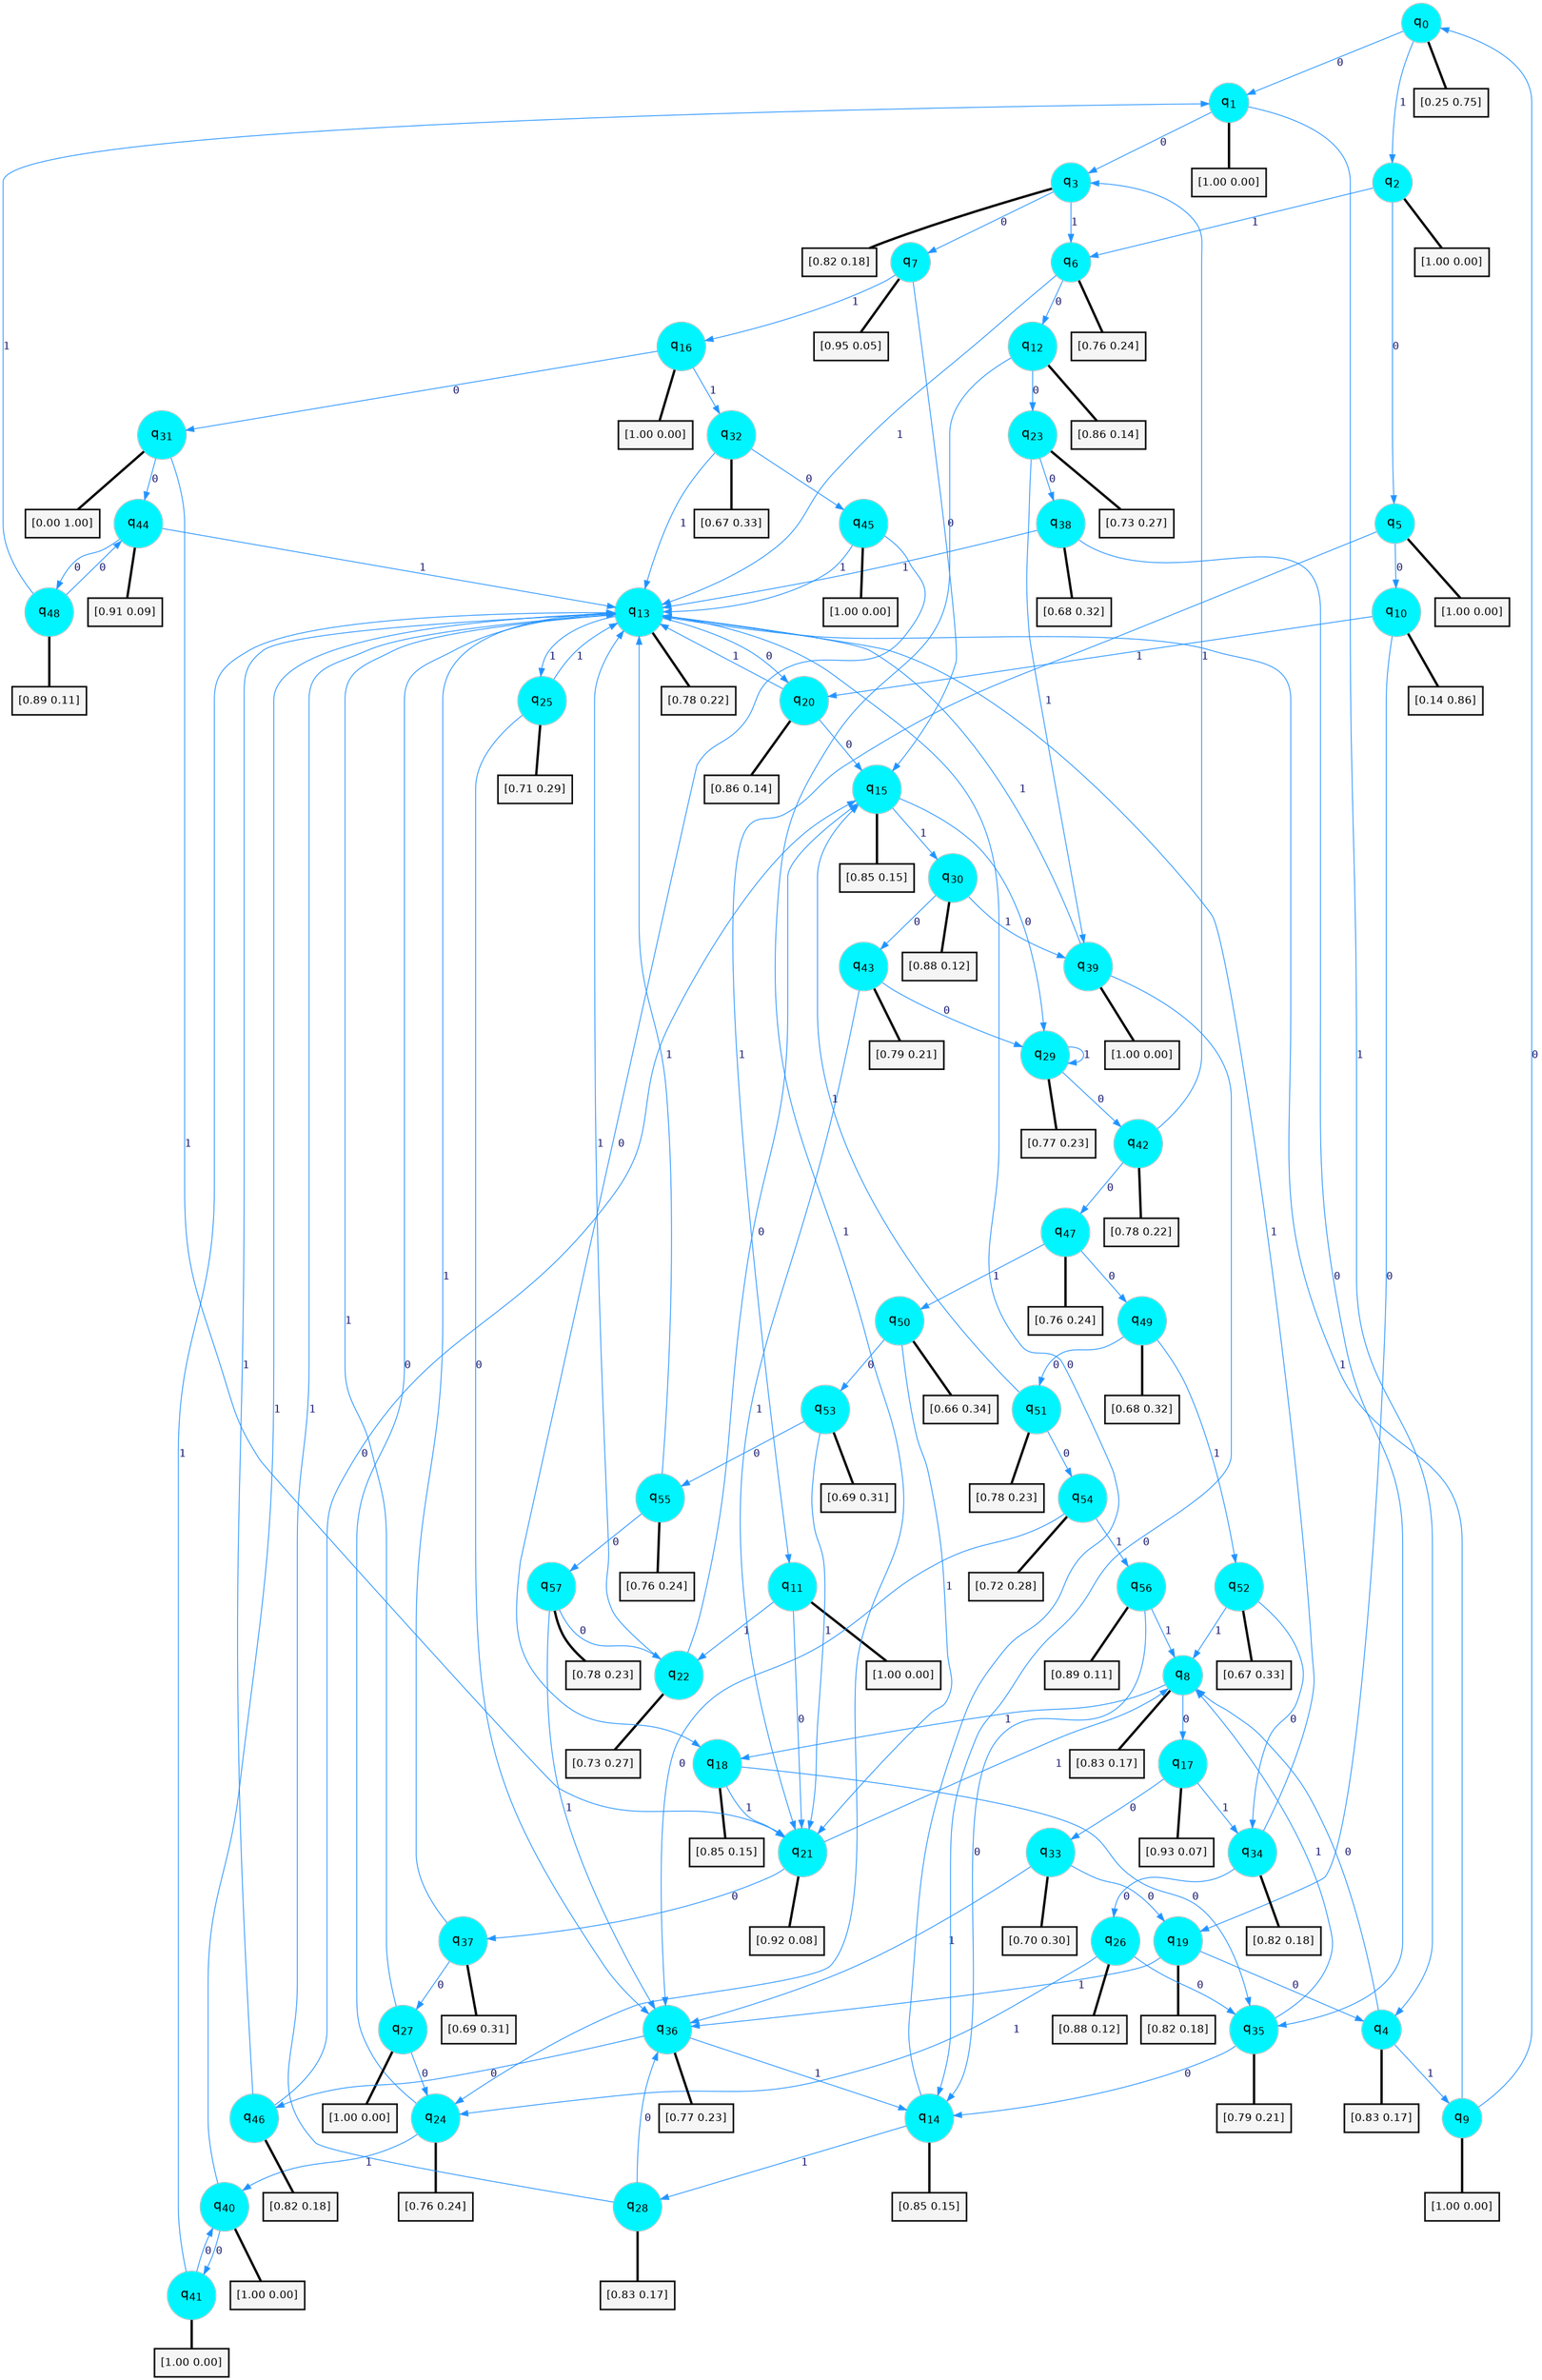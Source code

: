 digraph G {
graph [
bgcolor=transparent, dpi=300, rankdir=TD, size="40,25"];
node [
color=gray, fillcolor=turquoise1, fontcolor=black, fontname=Helvetica, fontsize=16, fontweight=bold, shape=circle, style=filled];
edge [
arrowsize=1, color=dodgerblue1, fontcolor=midnightblue, fontname=courier, fontweight=bold, penwidth=1, style=solid, weight=20];
0[label=<q<SUB>0</SUB>>];
1[label=<q<SUB>1</SUB>>];
2[label=<q<SUB>2</SUB>>];
3[label=<q<SUB>3</SUB>>];
4[label=<q<SUB>4</SUB>>];
5[label=<q<SUB>5</SUB>>];
6[label=<q<SUB>6</SUB>>];
7[label=<q<SUB>7</SUB>>];
8[label=<q<SUB>8</SUB>>];
9[label=<q<SUB>9</SUB>>];
10[label=<q<SUB>10</SUB>>];
11[label=<q<SUB>11</SUB>>];
12[label=<q<SUB>12</SUB>>];
13[label=<q<SUB>13</SUB>>];
14[label=<q<SUB>14</SUB>>];
15[label=<q<SUB>15</SUB>>];
16[label=<q<SUB>16</SUB>>];
17[label=<q<SUB>17</SUB>>];
18[label=<q<SUB>18</SUB>>];
19[label=<q<SUB>19</SUB>>];
20[label=<q<SUB>20</SUB>>];
21[label=<q<SUB>21</SUB>>];
22[label=<q<SUB>22</SUB>>];
23[label=<q<SUB>23</SUB>>];
24[label=<q<SUB>24</SUB>>];
25[label=<q<SUB>25</SUB>>];
26[label=<q<SUB>26</SUB>>];
27[label=<q<SUB>27</SUB>>];
28[label=<q<SUB>28</SUB>>];
29[label=<q<SUB>29</SUB>>];
30[label=<q<SUB>30</SUB>>];
31[label=<q<SUB>31</SUB>>];
32[label=<q<SUB>32</SUB>>];
33[label=<q<SUB>33</SUB>>];
34[label=<q<SUB>34</SUB>>];
35[label=<q<SUB>35</SUB>>];
36[label=<q<SUB>36</SUB>>];
37[label=<q<SUB>37</SUB>>];
38[label=<q<SUB>38</SUB>>];
39[label=<q<SUB>39</SUB>>];
40[label=<q<SUB>40</SUB>>];
41[label=<q<SUB>41</SUB>>];
42[label=<q<SUB>42</SUB>>];
43[label=<q<SUB>43</SUB>>];
44[label=<q<SUB>44</SUB>>];
45[label=<q<SUB>45</SUB>>];
46[label=<q<SUB>46</SUB>>];
47[label=<q<SUB>47</SUB>>];
48[label=<q<SUB>48</SUB>>];
49[label=<q<SUB>49</SUB>>];
50[label=<q<SUB>50</SUB>>];
51[label=<q<SUB>51</SUB>>];
52[label=<q<SUB>52</SUB>>];
53[label=<q<SUB>53</SUB>>];
54[label=<q<SUB>54</SUB>>];
55[label=<q<SUB>55</SUB>>];
56[label=<q<SUB>56</SUB>>];
57[label=<q<SUB>57</SUB>>];
58[label="[0.25 0.75]", shape=box,fontcolor=black, fontname=Helvetica, fontsize=14, penwidth=2, fillcolor=whitesmoke,color=black];
59[label="[1.00 0.00]", shape=box,fontcolor=black, fontname=Helvetica, fontsize=14, penwidth=2, fillcolor=whitesmoke,color=black];
60[label="[1.00 0.00]", shape=box,fontcolor=black, fontname=Helvetica, fontsize=14, penwidth=2, fillcolor=whitesmoke,color=black];
61[label="[0.82 0.18]", shape=box,fontcolor=black, fontname=Helvetica, fontsize=14, penwidth=2, fillcolor=whitesmoke,color=black];
62[label="[0.83 0.17]", shape=box,fontcolor=black, fontname=Helvetica, fontsize=14, penwidth=2, fillcolor=whitesmoke,color=black];
63[label="[1.00 0.00]", shape=box,fontcolor=black, fontname=Helvetica, fontsize=14, penwidth=2, fillcolor=whitesmoke,color=black];
64[label="[0.76 0.24]", shape=box,fontcolor=black, fontname=Helvetica, fontsize=14, penwidth=2, fillcolor=whitesmoke,color=black];
65[label="[0.95 0.05]", shape=box,fontcolor=black, fontname=Helvetica, fontsize=14, penwidth=2, fillcolor=whitesmoke,color=black];
66[label="[0.83 0.17]", shape=box,fontcolor=black, fontname=Helvetica, fontsize=14, penwidth=2, fillcolor=whitesmoke,color=black];
67[label="[1.00 0.00]", shape=box,fontcolor=black, fontname=Helvetica, fontsize=14, penwidth=2, fillcolor=whitesmoke,color=black];
68[label="[0.14 0.86]", shape=box,fontcolor=black, fontname=Helvetica, fontsize=14, penwidth=2, fillcolor=whitesmoke,color=black];
69[label="[1.00 0.00]", shape=box,fontcolor=black, fontname=Helvetica, fontsize=14, penwidth=2, fillcolor=whitesmoke,color=black];
70[label="[0.86 0.14]", shape=box,fontcolor=black, fontname=Helvetica, fontsize=14, penwidth=2, fillcolor=whitesmoke,color=black];
71[label="[0.78 0.22]", shape=box,fontcolor=black, fontname=Helvetica, fontsize=14, penwidth=2, fillcolor=whitesmoke,color=black];
72[label="[0.85 0.15]", shape=box,fontcolor=black, fontname=Helvetica, fontsize=14, penwidth=2, fillcolor=whitesmoke,color=black];
73[label="[0.85 0.15]", shape=box,fontcolor=black, fontname=Helvetica, fontsize=14, penwidth=2, fillcolor=whitesmoke,color=black];
74[label="[1.00 0.00]", shape=box,fontcolor=black, fontname=Helvetica, fontsize=14, penwidth=2, fillcolor=whitesmoke,color=black];
75[label="[0.93 0.07]", shape=box,fontcolor=black, fontname=Helvetica, fontsize=14, penwidth=2, fillcolor=whitesmoke,color=black];
76[label="[0.85 0.15]", shape=box,fontcolor=black, fontname=Helvetica, fontsize=14, penwidth=2, fillcolor=whitesmoke,color=black];
77[label="[0.82 0.18]", shape=box,fontcolor=black, fontname=Helvetica, fontsize=14, penwidth=2, fillcolor=whitesmoke,color=black];
78[label="[0.86 0.14]", shape=box,fontcolor=black, fontname=Helvetica, fontsize=14, penwidth=2, fillcolor=whitesmoke,color=black];
79[label="[0.92 0.08]", shape=box,fontcolor=black, fontname=Helvetica, fontsize=14, penwidth=2, fillcolor=whitesmoke,color=black];
80[label="[0.73 0.27]", shape=box,fontcolor=black, fontname=Helvetica, fontsize=14, penwidth=2, fillcolor=whitesmoke,color=black];
81[label="[0.73 0.27]", shape=box,fontcolor=black, fontname=Helvetica, fontsize=14, penwidth=2, fillcolor=whitesmoke,color=black];
82[label="[0.76 0.24]", shape=box,fontcolor=black, fontname=Helvetica, fontsize=14, penwidth=2, fillcolor=whitesmoke,color=black];
83[label="[0.71 0.29]", shape=box,fontcolor=black, fontname=Helvetica, fontsize=14, penwidth=2, fillcolor=whitesmoke,color=black];
84[label="[0.88 0.12]", shape=box,fontcolor=black, fontname=Helvetica, fontsize=14, penwidth=2, fillcolor=whitesmoke,color=black];
85[label="[1.00 0.00]", shape=box,fontcolor=black, fontname=Helvetica, fontsize=14, penwidth=2, fillcolor=whitesmoke,color=black];
86[label="[0.83 0.17]", shape=box,fontcolor=black, fontname=Helvetica, fontsize=14, penwidth=2, fillcolor=whitesmoke,color=black];
87[label="[0.77 0.23]", shape=box,fontcolor=black, fontname=Helvetica, fontsize=14, penwidth=2, fillcolor=whitesmoke,color=black];
88[label="[0.88 0.12]", shape=box,fontcolor=black, fontname=Helvetica, fontsize=14, penwidth=2, fillcolor=whitesmoke,color=black];
89[label="[0.00 1.00]", shape=box,fontcolor=black, fontname=Helvetica, fontsize=14, penwidth=2, fillcolor=whitesmoke,color=black];
90[label="[0.67 0.33]", shape=box,fontcolor=black, fontname=Helvetica, fontsize=14, penwidth=2, fillcolor=whitesmoke,color=black];
91[label="[0.70 0.30]", shape=box,fontcolor=black, fontname=Helvetica, fontsize=14, penwidth=2, fillcolor=whitesmoke,color=black];
92[label="[0.82 0.18]", shape=box,fontcolor=black, fontname=Helvetica, fontsize=14, penwidth=2, fillcolor=whitesmoke,color=black];
93[label="[0.79 0.21]", shape=box,fontcolor=black, fontname=Helvetica, fontsize=14, penwidth=2, fillcolor=whitesmoke,color=black];
94[label="[0.77 0.23]", shape=box,fontcolor=black, fontname=Helvetica, fontsize=14, penwidth=2, fillcolor=whitesmoke,color=black];
95[label="[0.69 0.31]", shape=box,fontcolor=black, fontname=Helvetica, fontsize=14, penwidth=2, fillcolor=whitesmoke,color=black];
96[label="[0.68 0.32]", shape=box,fontcolor=black, fontname=Helvetica, fontsize=14, penwidth=2, fillcolor=whitesmoke,color=black];
97[label="[1.00 0.00]", shape=box,fontcolor=black, fontname=Helvetica, fontsize=14, penwidth=2, fillcolor=whitesmoke,color=black];
98[label="[1.00 0.00]", shape=box,fontcolor=black, fontname=Helvetica, fontsize=14, penwidth=2, fillcolor=whitesmoke,color=black];
99[label="[1.00 0.00]", shape=box,fontcolor=black, fontname=Helvetica, fontsize=14, penwidth=2, fillcolor=whitesmoke,color=black];
100[label="[0.78 0.22]", shape=box,fontcolor=black, fontname=Helvetica, fontsize=14, penwidth=2, fillcolor=whitesmoke,color=black];
101[label="[0.79 0.21]", shape=box,fontcolor=black, fontname=Helvetica, fontsize=14, penwidth=2, fillcolor=whitesmoke,color=black];
102[label="[0.91 0.09]", shape=box,fontcolor=black, fontname=Helvetica, fontsize=14, penwidth=2, fillcolor=whitesmoke,color=black];
103[label="[1.00 0.00]", shape=box,fontcolor=black, fontname=Helvetica, fontsize=14, penwidth=2, fillcolor=whitesmoke,color=black];
104[label="[0.82 0.18]", shape=box,fontcolor=black, fontname=Helvetica, fontsize=14, penwidth=2, fillcolor=whitesmoke,color=black];
105[label="[0.76 0.24]", shape=box,fontcolor=black, fontname=Helvetica, fontsize=14, penwidth=2, fillcolor=whitesmoke,color=black];
106[label="[0.89 0.11]", shape=box,fontcolor=black, fontname=Helvetica, fontsize=14, penwidth=2, fillcolor=whitesmoke,color=black];
107[label="[0.68 0.32]", shape=box,fontcolor=black, fontname=Helvetica, fontsize=14, penwidth=2, fillcolor=whitesmoke,color=black];
108[label="[0.66 0.34]", shape=box,fontcolor=black, fontname=Helvetica, fontsize=14, penwidth=2, fillcolor=whitesmoke,color=black];
109[label="[0.78 0.23]", shape=box,fontcolor=black, fontname=Helvetica, fontsize=14, penwidth=2, fillcolor=whitesmoke,color=black];
110[label="[0.67 0.33]", shape=box,fontcolor=black, fontname=Helvetica, fontsize=14, penwidth=2, fillcolor=whitesmoke,color=black];
111[label="[0.69 0.31]", shape=box,fontcolor=black, fontname=Helvetica, fontsize=14, penwidth=2, fillcolor=whitesmoke,color=black];
112[label="[0.72 0.28]", shape=box,fontcolor=black, fontname=Helvetica, fontsize=14, penwidth=2, fillcolor=whitesmoke,color=black];
113[label="[0.76 0.24]", shape=box,fontcolor=black, fontname=Helvetica, fontsize=14, penwidth=2, fillcolor=whitesmoke,color=black];
114[label="[0.89 0.11]", shape=box,fontcolor=black, fontname=Helvetica, fontsize=14, penwidth=2, fillcolor=whitesmoke,color=black];
115[label="[0.78 0.23]", shape=box,fontcolor=black, fontname=Helvetica, fontsize=14, penwidth=2, fillcolor=whitesmoke,color=black];
0->1 [label=0];
0->2 [label=1];
0->58 [arrowhead=none, penwidth=3,color=black];
1->3 [label=0];
1->4 [label=1];
1->59 [arrowhead=none, penwidth=3,color=black];
2->5 [label=0];
2->6 [label=1];
2->60 [arrowhead=none, penwidth=3,color=black];
3->7 [label=0];
3->6 [label=1];
3->61 [arrowhead=none, penwidth=3,color=black];
4->8 [label=0];
4->9 [label=1];
4->62 [arrowhead=none, penwidth=3,color=black];
5->10 [label=0];
5->11 [label=1];
5->63 [arrowhead=none, penwidth=3,color=black];
6->12 [label=0];
6->13 [label=1];
6->64 [arrowhead=none, penwidth=3,color=black];
7->15 [label=0];
7->16 [label=1];
7->65 [arrowhead=none, penwidth=3,color=black];
8->17 [label=0];
8->18 [label=1];
8->66 [arrowhead=none, penwidth=3,color=black];
9->0 [label=0];
9->13 [label=1];
9->67 [arrowhead=none, penwidth=3,color=black];
10->19 [label=0];
10->20 [label=1];
10->68 [arrowhead=none, penwidth=3,color=black];
11->21 [label=0];
11->22 [label=1];
11->69 [arrowhead=none, penwidth=3,color=black];
12->23 [label=0];
12->24 [label=1];
12->70 [arrowhead=none, penwidth=3,color=black];
13->20 [label=0];
13->25 [label=1];
13->71 [arrowhead=none, penwidth=3,color=black];
14->13 [label=0];
14->28 [label=1];
14->72 [arrowhead=none, penwidth=3,color=black];
15->29 [label=0];
15->30 [label=1];
15->73 [arrowhead=none, penwidth=3,color=black];
16->31 [label=0];
16->32 [label=1];
16->74 [arrowhead=none, penwidth=3,color=black];
17->33 [label=0];
17->34 [label=1];
17->75 [arrowhead=none, penwidth=3,color=black];
18->35 [label=0];
18->21 [label=1];
18->76 [arrowhead=none, penwidth=3,color=black];
19->4 [label=0];
19->36 [label=1];
19->77 [arrowhead=none, penwidth=3,color=black];
20->15 [label=0];
20->13 [label=1];
20->78 [arrowhead=none, penwidth=3,color=black];
21->37 [label=0];
21->8 [label=1];
21->79 [arrowhead=none, penwidth=3,color=black];
22->15 [label=0];
22->13 [label=1];
22->80 [arrowhead=none, penwidth=3,color=black];
23->38 [label=0];
23->39 [label=1];
23->81 [arrowhead=none, penwidth=3,color=black];
24->13 [label=0];
24->40 [label=1];
24->82 [arrowhead=none, penwidth=3,color=black];
25->36 [label=0];
25->13 [label=1];
25->83 [arrowhead=none, penwidth=3,color=black];
26->35 [label=0];
26->24 [label=1];
26->84 [arrowhead=none, penwidth=3,color=black];
27->24 [label=0];
27->13 [label=1];
27->85 [arrowhead=none, penwidth=3,color=black];
28->36 [label=0];
28->13 [label=1];
28->86 [arrowhead=none, penwidth=3,color=black];
29->42 [label=0];
29->29 [label=1];
29->87 [arrowhead=none, penwidth=3,color=black];
30->43 [label=0];
30->39 [label=1];
30->88 [arrowhead=none, penwidth=3,color=black];
31->44 [label=0];
31->21 [label=1];
31->89 [arrowhead=none, penwidth=3,color=black];
32->45 [label=0];
32->13 [label=1];
32->90 [arrowhead=none, penwidth=3,color=black];
33->19 [label=0];
33->36 [label=1];
33->91 [arrowhead=none, penwidth=3,color=black];
34->26 [label=0];
34->13 [label=1];
34->92 [arrowhead=none, penwidth=3,color=black];
35->14 [label=0];
35->8 [label=1];
35->93 [arrowhead=none, penwidth=3,color=black];
36->46 [label=0];
36->14 [label=1];
36->94 [arrowhead=none, penwidth=3,color=black];
37->27 [label=0];
37->13 [label=1];
37->95 [arrowhead=none, penwidth=3,color=black];
38->35 [label=0];
38->13 [label=1];
38->96 [arrowhead=none, penwidth=3,color=black];
39->14 [label=0];
39->13 [label=1];
39->97 [arrowhead=none, penwidth=3,color=black];
40->41 [label=0];
40->13 [label=1];
40->98 [arrowhead=none, penwidth=3,color=black];
41->40 [label=0];
41->13 [label=1];
41->99 [arrowhead=none, penwidth=3,color=black];
42->47 [label=0];
42->3 [label=1];
42->100 [arrowhead=none, penwidth=3,color=black];
43->29 [label=0];
43->21 [label=1];
43->101 [arrowhead=none, penwidth=3,color=black];
44->48 [label=0];
44->13 [label=1];
44->102 [arrowhead=none, penwidth=3,color=black];
45->18 [label=0];
45->13 [label=1];
45->103 [arrowhead=none, penwidth=3,color=black];
46->15 [label=0];
46->13 [label=1];
46->104 [arrowhead=none, penwidth=3,color=black];
47->49 [label=0];
47->50 [label=1];
47->105 [arrowhead=none, penwidth=3,color=black];
48->44 [label=0];
48->1 [label=1];
48->106 [arrowhead=none, penwidth=3,color=black];
49->51 [label=0];
49->52 [label=1];
49->107 [arrowhead=none, penwidth=3,color=black];
50->53 [label=0];
50->21 [label=1];
50->108 [arrowhead=none, penwidth=3,color=black];
51->54 [label=0];
51->15 [label=1];
51->109 [arrowhead=none, penwidth=3,color=black];
52->34 [label=0];
52->8 [label=1];
52->110 [arrowhead=none, penwidth=3,color=black];
53->55 [label=0];
53->21 [label=1];
53->111 [arrowhead=none, penwidth=3,color=black];
54->36 [label=0];
54->56 [label=1];
54->112 [arrowhead=none, penwidth=3,color=black];
55->57 [label=0];
55->13 [label=1];
55->113 [arrowhead=none, penwidth=3,color=black];
56->14 [label=0];
56->8 [label=1];
56->114 [arrowhead=none, penwidth=3,color=black];
57->22 [label=0];
57->36 [label=1];
57->115 [arrowhead=none, penwidth=3,color=black];
}
